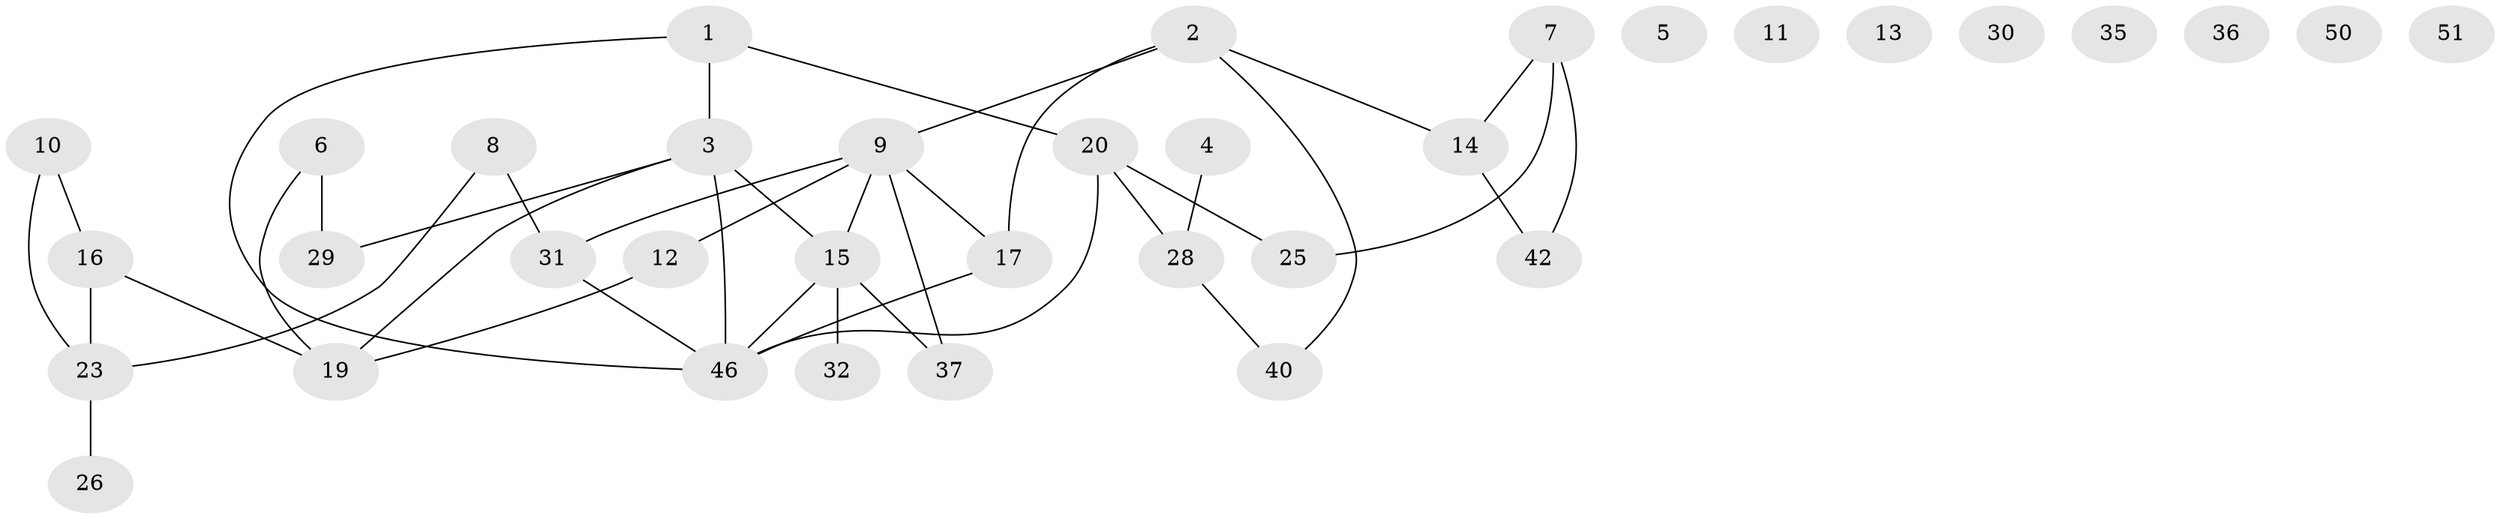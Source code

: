 // original degree distribution, {2: 0.32727272727272727, 3: 0.23636363636363636, 1: 0.12727272727272726, 0: 0.14545454545454545, 5: 0.03636363636363636, 4: 0.10909090909090909, 6: 0.01818181818181818}
// Generated by graph-tools (version 1.1) at 2025/41/03/06/25 10:41:22]
// undirected, 35 vertices, 40 edges
graph export_dot {
graph [start="1"]
  node [color=gray90,style=filled];
  1 [super="+38"];
  2 [super="+21"];
  3 [super="+22"];
  4 [super="+24"];
  5;
  6 [super="+33"];
  7 [super="+52"];
  8 [super="+18"];
  9 [super="+54"];
  10;
  11;
  12 [super="+27"];
  13;
  14 [super="+39"];
  15 [super="+44"];
  16 [super="+55"];
  17 [super="+41"];
  19 [super="+45"];
  20 [super="+47"];
  23 [super="+53"];
  25;
  26 [super="+34"];
  28;
  29 [super="+43"];
  30;
  31;
  32;
  35;
  36;
  37;
  40 [super="+49"];
  42;
  46 [super="+48"];
  50;
  51;
  1 -- 3;
  1 -- 46;
  1 -- 20;
  2 -- 17;
  2 -- 9;
  2 -- 40;
  2 -- 14;
  3 -- 19;
  3 -- 29;
  3 -- 15;
  3 -- 46;
  4 -- 28;
  6 -- 19;
  6 -- 29;
  7 -- 25;
  7 -- 42;
  7 -- 14;
  8 -- 31;
  8 -- 23;
  9 -- 15;
  9 -- 31;
  9 -- 37;
  9 -- 17;
  9 -- 12;
  10 -- 23;
  10 -- 16;
  12 -- 19;
  14 -- 42;
  15 -- 32;
  15 -- 46;
  15 -- 37;
  16 -- 19;
  16 -- 23;
  17 -- 46;
  20 -- 28;
  20 -- 46;
  20 -- 25;
  23 -- 26 [weight=2];
  28 -- 40;
  31 -- 46;
}
